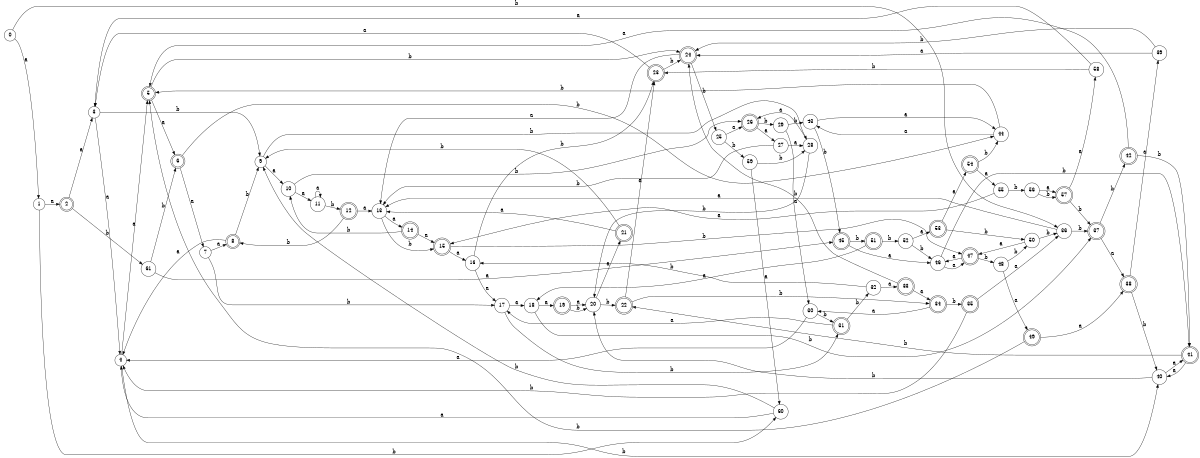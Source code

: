 digraph n50_4 {
__start0 [label="" shape="none"];

rankdir=LR;
size="8,5";

s0 [style="filled", color="black", fillcolor="white" shape="circle", label="0"];
s1 [style="filled", color="black", fillcolor="white" shape="circle", label="1"];
s2 [style="rounded,filled", color="black", fillcolor="white" shape="doublecircle", label="2"];
s3 [style="filled", color="black", fillcolor="white" shape="circle", label="3"];
s4 [style="filled", color="black", fillcolor="white" shape="circle", label="4"];
s5 [style="rounded,filled", color="black", fillcolor="white" shape="doublecircle", label="5"];
s6 [style="rounded,filled", color="black", fillcolor="white" shape="doublecircle", label="6"];
s7 [style="filled", color="black", fillcolor="white" shape="circle", label="7"];
s8 [style="rounded,filled", color="black", fillcolor="white" shape="doublecircle", label="8"];
s9 [style="filled", color="black", fillcolor="white" shape="circle", label="9"];
s10 [style="filled", color="black", fillcolor="white" shape="circle", label="10"];
s11 [style="filled", color="black", fillcolor="white" shape="circle", label="11"];
s12 [style="rounded,filled", color="black", fillcolor="white" shape="doublecircle", label="12"];
s13 [style="filled", color="black", fillcolor="white" shape="circle", label="13"];
s14 [style="rounded,filled", color="black", fillcolor="white" shape="doublecircle", label="14"];
s15 [style="rounded,filled", color="black", fillcolor="white" shape="doublecircle", label="15"];
s16 [style="filled", color="black", fillcolor="white" shape="circle", label="16"];
s17 [style="filled", color="black", fillcolor="white" shape="circle", label="17"];
s18 [style="filled", color="black", fillcolor="white" shape="circle", label="18"];
s19 [style="rounded,filled", color="black", fillcolor="white" shape="doublecircle", label="19"];
s20 [style="filled", color="black", fillcolor="white" shape="circle", label="20"];
s21 [style="rounded,filled", color="black", fillcolor="white" shape="doublecircle", label="21"];
s22 [style="rounded,filled", color="black", fillcolor="white" shape="doublecircle", label="22"];
s23 [style="rounded,filled", color="black", fillcolor="white" shape="doublecircle", label="23"];
s24 [style="rounded,filled", color="black", fillcolor="white" shape="doublecircle", label="24"];
s25 [style="filled", color="black", fillcolor="white" shape="circle", label="25"];
s26 [style="rounded,filled", color="black", fillcolor="white" shape="doublecircle", label="26"];
s27 [style="filled", color="black", fillcolor="white" shape="circle", label="27"];
s28 [style="filled", color="black", fillcolor="white" shape="circle", label="28"];
s29 [style="filled", color="black", fillcolor="white" shape="circle", label="29"];
s30 [style="filled", color="black", fillcolor="white" shape="circle", label="30"];
s31 [style="rounded,filled", color="black", fillcolor="white" shape="doublecircle", label="31"];
s32 [style="filled", color="black", fillcolor="white" shape="circle", label="32"];
s33 [style="rounded,filled", color="black", fillcolor="white" shape="doublecircle", label="33"];
s34 [style="rounded,filled", color="black", fillcolor="white" shape="doublecircle", label="34"];
s35 [style="rounded,filled", color="black", fillcolor="white" shape="doublecircle", label="35"];
s36 [style="filled", color="black", fillcolor="white" shape="circle", label="36"];
s37 [style="rounded,filled", color="black", fillcolor="white" shape="doublecircle", label="37"];
s38 [style="rounded,filled", color="black", fillcolor="white" shape="doublecircle", label="38"];
s39 [style="filled", color="black", fillcolor="white" shape="circle", label="39"];
s40 [style="filled", color="black", fillcolor="white" shape="circle", label="40"];
s41 [style="rounded,filled", color="black", fillcolor="white" shape="doublecircle", label="41"];
s42 [style="rounded,filled", color="black", fillcolor="white" shape="doublecircle", label="42"];
s43 [style="filled", color="black", fillcolor="white" shape="circle", label="43"];
s44 [style="filled", color="black", fillcolor="white" shape="circle", label="44"];
s45 [style="rounded,filled", color="black", fillcolor="white" shape="doublecircle", label="45"];
s46 [style="filled", color="black", fillcolor="white" shape="circle", label="46"];
s47 [style="rounded,filled", color="black", fillcolor="white" shape="doublecircle", label="47"];
s48 [style="filled", color="black", fillcolor="white" shape="circle", label="48"];
s49 [style="rounded,filled", color="black", fillcolor="white" shape="doublecircle", label="49"];
s50 [style="filled", color="black", fillcolor="white" shape="circle", label="50"];
s51 [style="rounded,filled", color="black", fillcolor="white" shape="doublecircle", label="51"];
s52 [style="filled", color="black", fillcolor="white" shape="circle", label="52"];
s53 [style="rounded,filled", color="black", fillcolor="white" shape="doublecircle", label="53"];
s54 [style="rounded,filled", color="black", fillcolor="white" shape="doublecircle", label="54"];
s55 [style="filled", color="black", fillcolor="white" shape="circle", label="55"];
s56 [style="filled", color="black", fillcolor="white" shape="circle", label="56"];
s57 [style="rounded,filled", color="black", fillcolor="white" shape="doublecircle", label="57"];
s58 [style="filled", color="black", fillcolor="white" shape="circle", label="58"];
s59 [style="filled", color="black", fillcolor="white" shape="circle", label="59"];
s60 [style="filled", color="black", fillcolor="white" shape="circle", label="60"];
s61 [style="filled", color="black", fillcolor="white" shape="circle", label="61"];
s0 -> s1 [label="a"];
s0 -> s36 [label="b"];
s1 -> s2 [label="a"];
s1 -> s60 [label="b"];
s2 -> s3 [label="a"];
s2 -> s61 [label="b"];
s3 -> s4 [label="a"];
s3 -> s9 [label="b"];
s4 -> s5 [label="a"];
s4 -> s40 [label="b"];
s5 -> s6 [label="a"];
s5 -> s24 [label="b"];
s6 -> s7 [label="a"];
s6 -> s44 [label="b"];
s7 -> s8 [label="a"];
s7 -> s17 [label="b"];
s8 -> s4 [label="a"];
s8 -> s9 [label="b"];
s9 -> s10 [label="a"];
s9 -> s28 [label="b"];
s10 -> s11 [label="a"];
s10 -> s26 [label="b"];
s11 -> s11 [label="a"];
s11 -> s12 [label="b"];
s12 -> s13 [label="a"];
s12 -> s8 [label="b"];
s13 -> s14 [label="a"];
s13 -> s15 [label="b"];
s14 -> s15 [label="a"];
s14 -> s10 [label="b"];
s15 -> s16 [label="a"];
s15 -> s47 [label="b"];
s16 -> s17 [label="a"];
s16 -> s23 [label="b"];
s17 -> s18 [label="a"];
s17 -> s31 [label="b"];
s18 -> s19 [label="a"];
s18 -> s37 [label="b"];
s19 -> s20 [label="a"];
s19 -> s20 [label="b"];
s20 -> s21 [label="a"];
s20 -> s22 [label="b"];
s21 -> s13 [label="a"];
s21 -> s9 [label="b"];
s22 -> s23 [label="a"];
s22 -> s34 [label="b"];
s23 -> s3 [label="a"];
s23 -> s24 [label="b"];
s24 -> s13 [label="a"];
s24 -> s25 [label="b"];
s25 -> s26 [label="a"];
s25 -> s59 [label="b"];
s26 -> s27 [label="a"];
s26 -> s29 [label="b"];
s27 -> s28 [label="a"];
s27 -> s13 [label="b"];
s28 -> s26 [label="a"];
s28 -> s20 [label="b"];
s29 -> s30 [label="a"];
s29 -> s43 [label="b"];
s30 -> s4 [label="a"];
s30 -> s31 [label="b"];
s31 -> s17 [label="a"];
s31 -> s32 [label="b"];
s32 -> s33 [label="a"];
s32 -> s16 [label="b"];
s33 -> s34 [label="a"];
s33 -> s24 [label="b"];
s34 -> s30 [label="a"];
s34 -> s35 [label="b"];
s35 -> s36 [label="a"];
s35 -> s4 [label="b"];
s36 -> s13 [label="a"];
s36 -> s37 [label="b"];
s37 -> s38 [label="a"];
s37 -> s42 [label="b"];
s38 -> s39 [label="a"];
s38 -> s40 [label="b"];
s39 -> s24 [label="a"];
s39 -> s24 [label="b"];
s40 -> s41 [label="a"];
s40 -> s20 [label="b"];
s41 -> s40 [label="a"];
s41 -> s22 [label="b"];
s42 -> s5 [label="a"];
s42 -> s41 [label="b"];
s43 -> s44 [label="a"];
s43 -> s45 [label="b"];
s44 -> s43 [label="a"];
s44 -> s5 [label="b"];
s45 -> s46 [label="a"];
s45 -> s51 [label="b"];
s46 -> s47 [label="a"];
s46 -> s41 [label="b"];
s47 -> s46 [label="a"];
s47 -> s48 [label="b"];
s48 -> s49 [label="a"];
s48 -> s50 [label="b"];
s49 -> s38 [label="a"];
s49 -> s5 [label="b"];
s50 -> s47 [label="a"];
s50 -> s36 [label="b"];
s51 -> s18 [label="a"];
s51 -> s52 [label="b"];
s52 -> s53 [label="a"];
s52 -> s46 [label="b"];
s53 -> s54 [label="a"];
s53 -> s50 [label="b"];
s54 -> s55 [label="a"];
s54 -> s44 [label="b"];
s55 -> s15 [label="a"];
s55 -> s56 [label="b"];
s56 -> s57 [label="a"];
s56 -> s57 [label="b"];
s57 -> s58 [label="a"];
s57 -> s37 [label="b"];
s58 -> s3 [label="a"];
s58 -> s23 [label="b"];
s59 -> s60 [label="a"];
s59 -> s28 [label="b"];
s60 -> s4 [label="a"];
s60 -> s9 [label="b"];
s61 -> s45 [label="a"];
s61 -> s6 [label="b"];

}